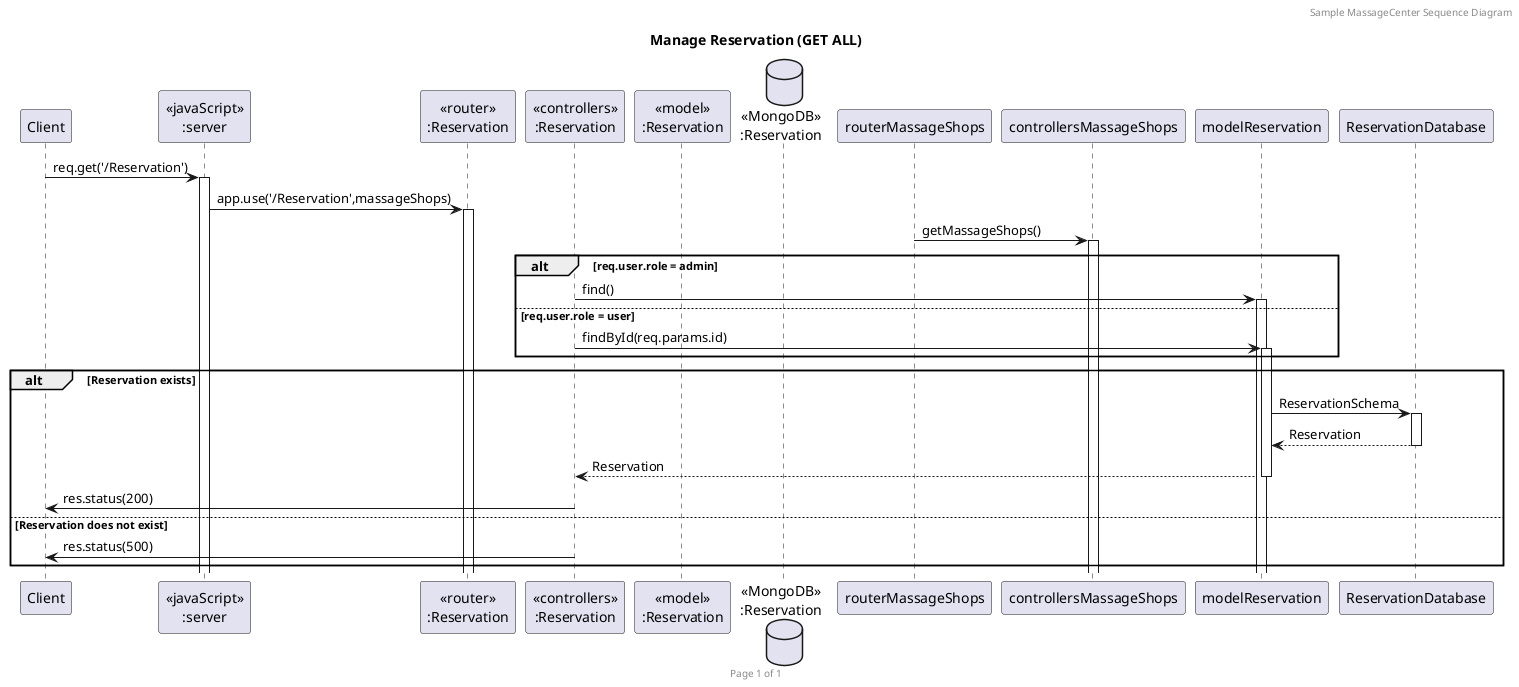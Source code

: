 @startuml Manage Reservation (GET ALL)

header Sample MassageCenter Sequence Diagram
footer Page %page% of %lastpage%
title "Manage Reservation (GET ALL)"

participant "Client" as client
participant "<<javaScript>>\n:server" as server
participant "<<router>>\n:Reservation" as routerReservation
participant "<<controllers>>\n:Reservation" as controllersReservation
participant "<<model>>\n:Reservation" as modelMassageShop
database "<<MongoDB>>\n:Reservation" as ReservationsDatabase

client->server ++:req.get('/Reservation')
server->routerReservation ++:app.use('/Reservation',massageShops)
routerMassageShops -> controllersMassageShops ++:getMassageShops()
alt req.user.role = admin
  controllersReservation->modelReservation ++: find()
else req.user.role = user
  controllersReservation->modelReservation ++: findById(req.params.id)
end

alt Reservation exists
  modelReservation ->ReservationDatabase ++: ReservationSchema
  ReservationDatabase --> modelReservation --: Reservation
  controllersReservation <-- modelReservation --: Reservation
  controllersReservation->client --: res.status(200)
else Reservation does not exist
  controllersReservation->client --: res.status(500)
end

@enduml
